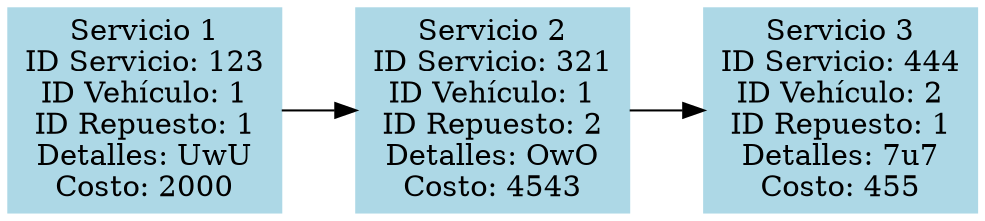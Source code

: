 digraph G {
    rankdir=LR;
    node [shape=box, style=filled, color=lightblue];
    servicio1 [label="Servicio 1\nID Servicio: 123\nID Vehículo: 1\nID Repuesto: 1\nDetalles: UwU\nCosto: 2000"];
    servicio1 -> servicio2;
    servicio2 [label="Servicio 2\nID Servicio: 321\nID Vehículo: 1\nID Repuesto: 2\nDetalles: OwO\nCosto: 4543"];
    servicio2 -> servicio3;
    servicio3 [label="Servicio 3\nID Servicio: 444\nID Vehículo: 2\nID Repuesto: 1\nDetalles: 7u7\nCosto: 455"];
}
